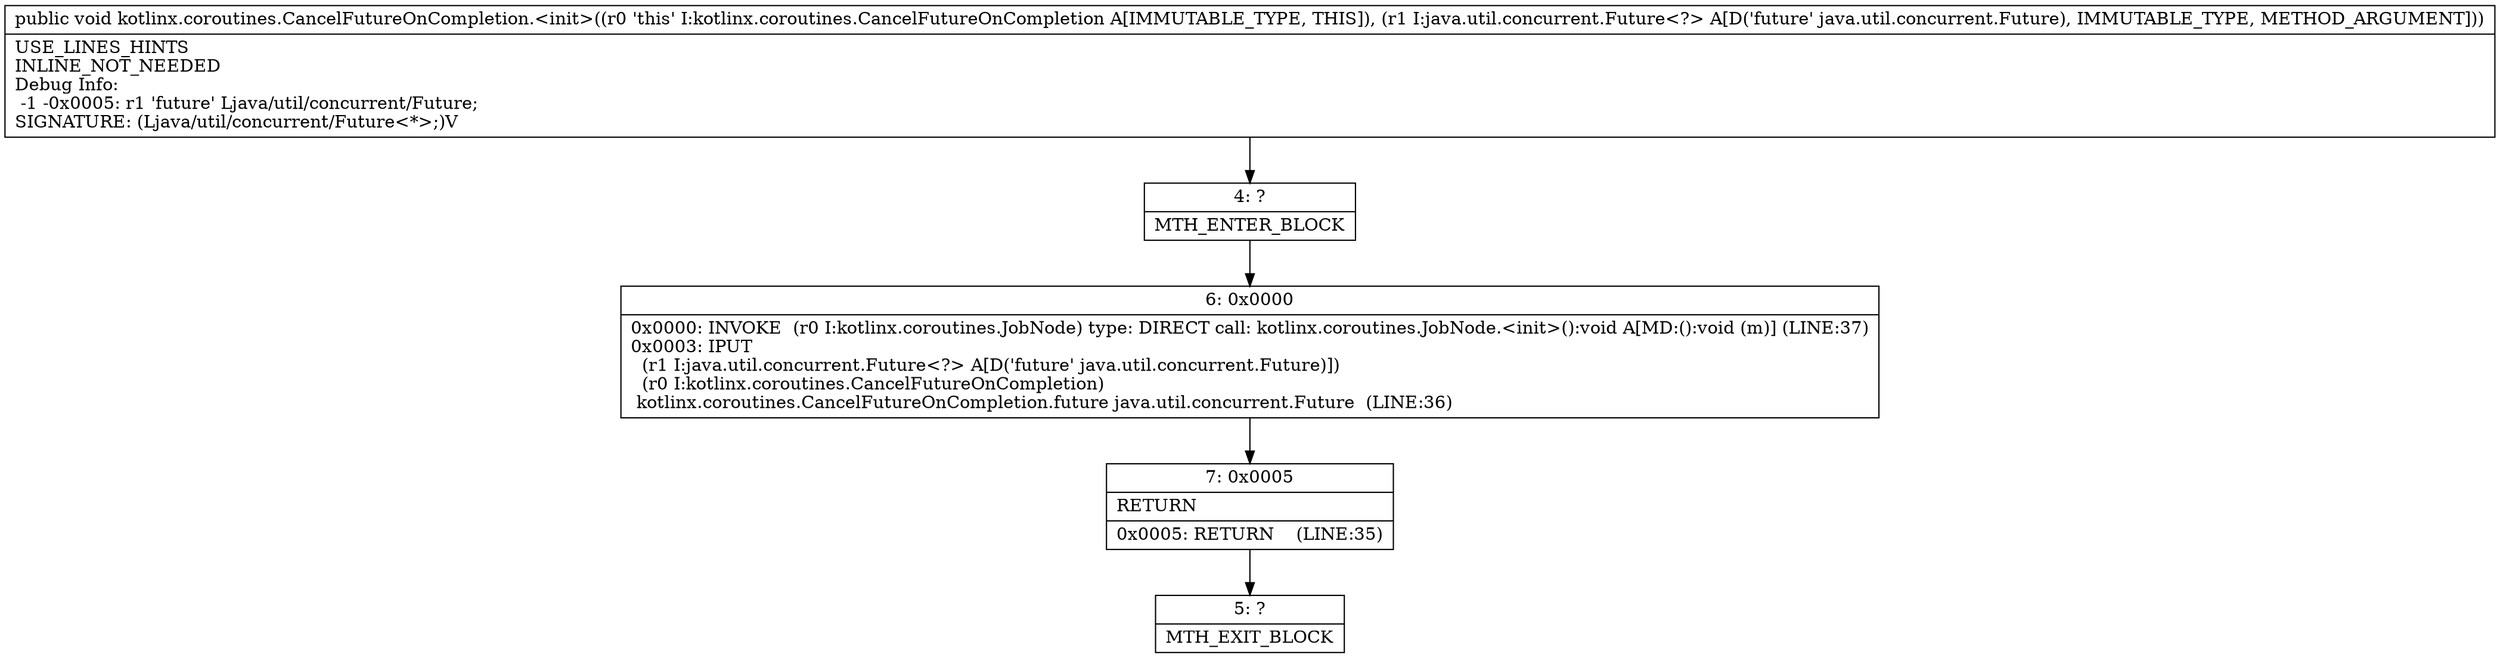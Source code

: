 digraph "CFG forkotlinx.coroutines.CancelFutureOnCompletion.\<init\>(Ljava\/util\/concurrent\/Future;)V" {
Node_4 [shape=record,label="{4\:\ ?|MTH_ENTER_BLOCK\l}"];
Node_6 [shape=record,label="{6\:\ 0x0000|0x0000: INVOKE  (r0 I:kotlinx.coroutines.JobNode) type: DIRECT call: kotlinx.coroutines.JobNode.\<init\>():void A[MD:():void (m)] (LINE:37)\l0x0003: IPUT  \l  (r1 I:java.util.concurrent.Future\<?\> A[D('future' java.util.concurrent.Future)])\l  (r0 I:kotlinx.coroutines.CancelFutureOnCompletion)\l kotlinx.coroutines.CancelFutureOnCompletion.future java.util.concurrent.Future  (LINE:36)\l}"];
Node_7 [shape=record,label="{7\:\ 0x0005|RETURN\l|0x0005: RETURN    (LINE:35)\l}"];
Node_5 [shape=record,label="{5\:\ ?|MTH_EXIT_BLOCK\l}"];
MethodNode[shape=record,label="{public void kotlinx.coroutines.CancelFutureOnCompletion.\<init\>((r0 'this' I:kotlinx.coroutines.CancelFutureOnCompletion A[IMMUTABLE_TYPE, THIS]), (r1 I:java.util.concurrent.Future\<?\> A[D('future' java.util.concurrent.Future), IMMUTABLE_TYPE, METHOD_ARGUMENT]))  | USE_LINES_HINTS\lINLINE_NOT_NEEDED\lDebug Info:\l  \-1 \-0x0005: r1 'future' Ljava\/util\/concurrent\/Future;\lSIGNATURE: (Ljava\/util\/concurrent\/Future\<*\>;)V\l}"];
MethodNode -> Node_4;Node_4 -> Node_6;
Node_6 -> Node_7;
Node_7 -> Node_5;
}

